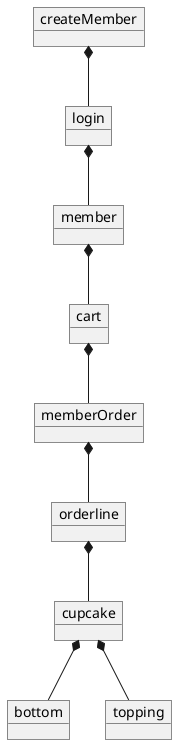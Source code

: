 @startuml
object login
object createMember
object member
object memberOrder
object orderline
object cupcake
object bottom
object topping
object cart

member *-- cart
createMember *-- login
cart *-- memberOrder
login *-- member
memberOrder *-- orderline
orderline *-- cupcake
cupcake *-- bottom
cupcake *-- topping

@enduml